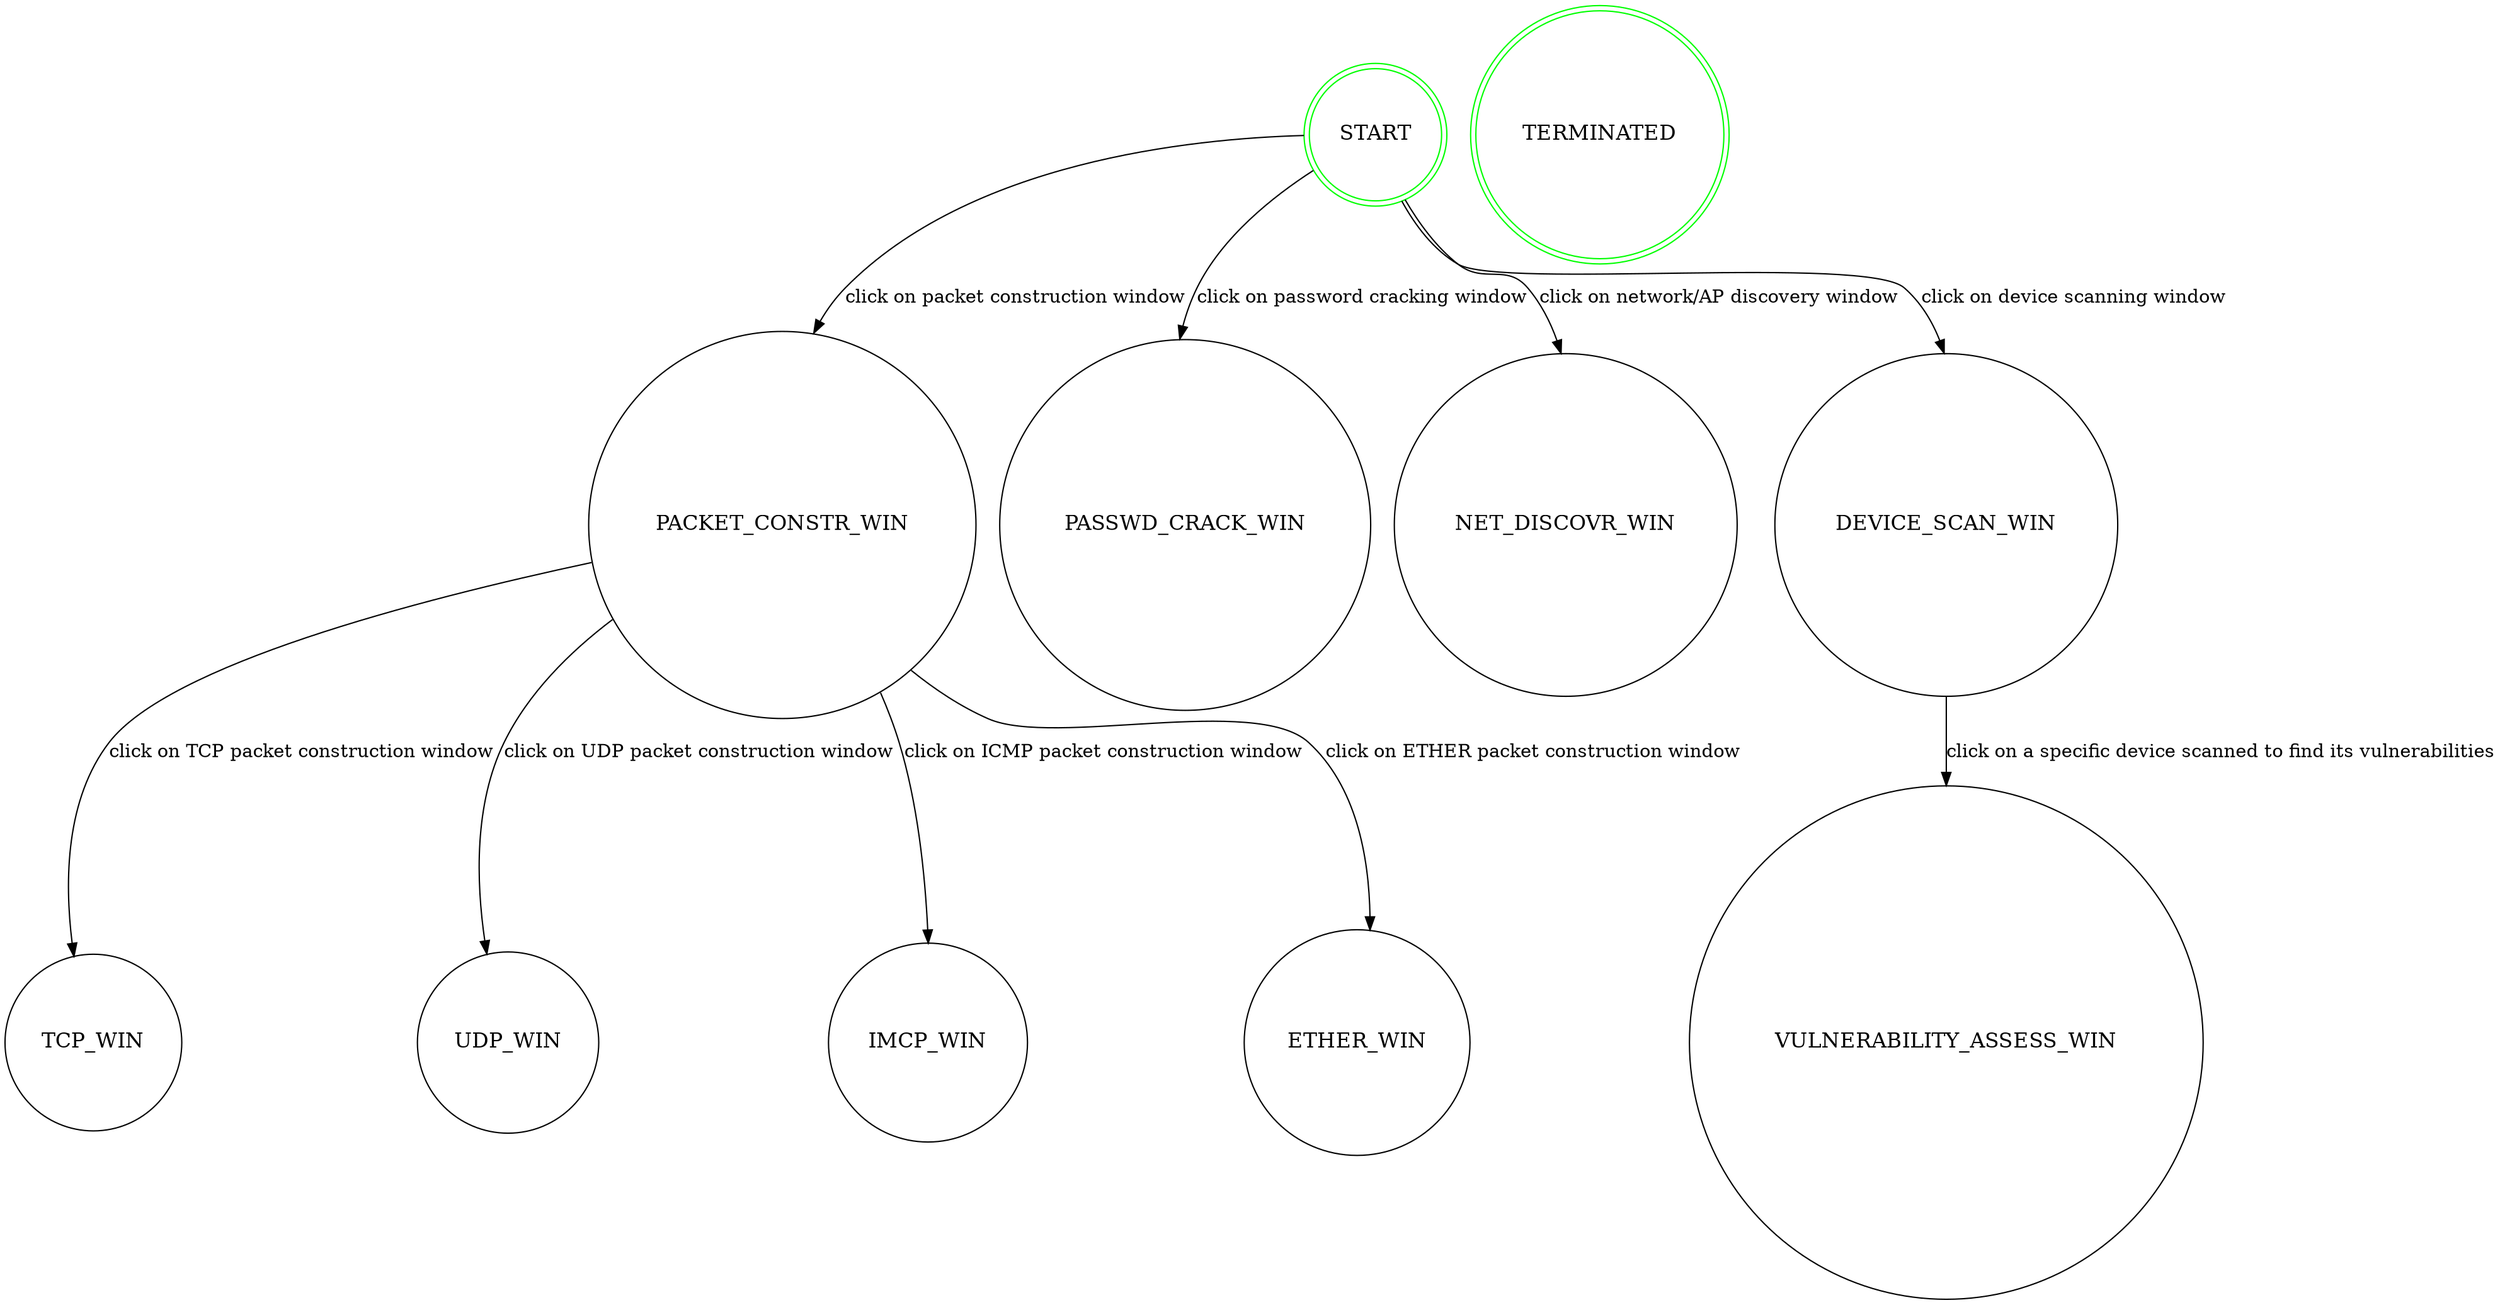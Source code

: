 digraph G {
//     graph[bgcolor=black];
    node [shape=circle, fontsize=16, fillcolor=gray20];
    START [peripheries=2, color=green];
    TERMINATED [peripheries=2, color=green];

    START -> PACKET_CONSTR_WIN [label="click on packet construction window"];
    PACKET_CONSTR_WIN -> TCP_WIN [label="click on TCP packet construction window"];
    PACKET_CONSTR_WIN -> UDP_WIN [label="click on UDP packet construction window"];
    PACKET_CONSTR_WIN -> IMCP_WIN [label="click on ICMP packet construction window"];
    PACKET_CONSTR_WIN -> ETHER_WIN [label="click on ETHER packet construction window"];

    START -> PASSWD_CRACK_WIN [label="click on password cracking window"];
    START -> NET_DISCOVR_WIN [label="click on network/AP discovery window"];
    START -> DEVICE_SCAN_WIN [label="click on device scanning window"];
    DEVICE_SCAN_WIN -> VULNERABILITY_ASSESS_WIN [label="click on a specific device scanned to find its vulnerabilities"];

}

